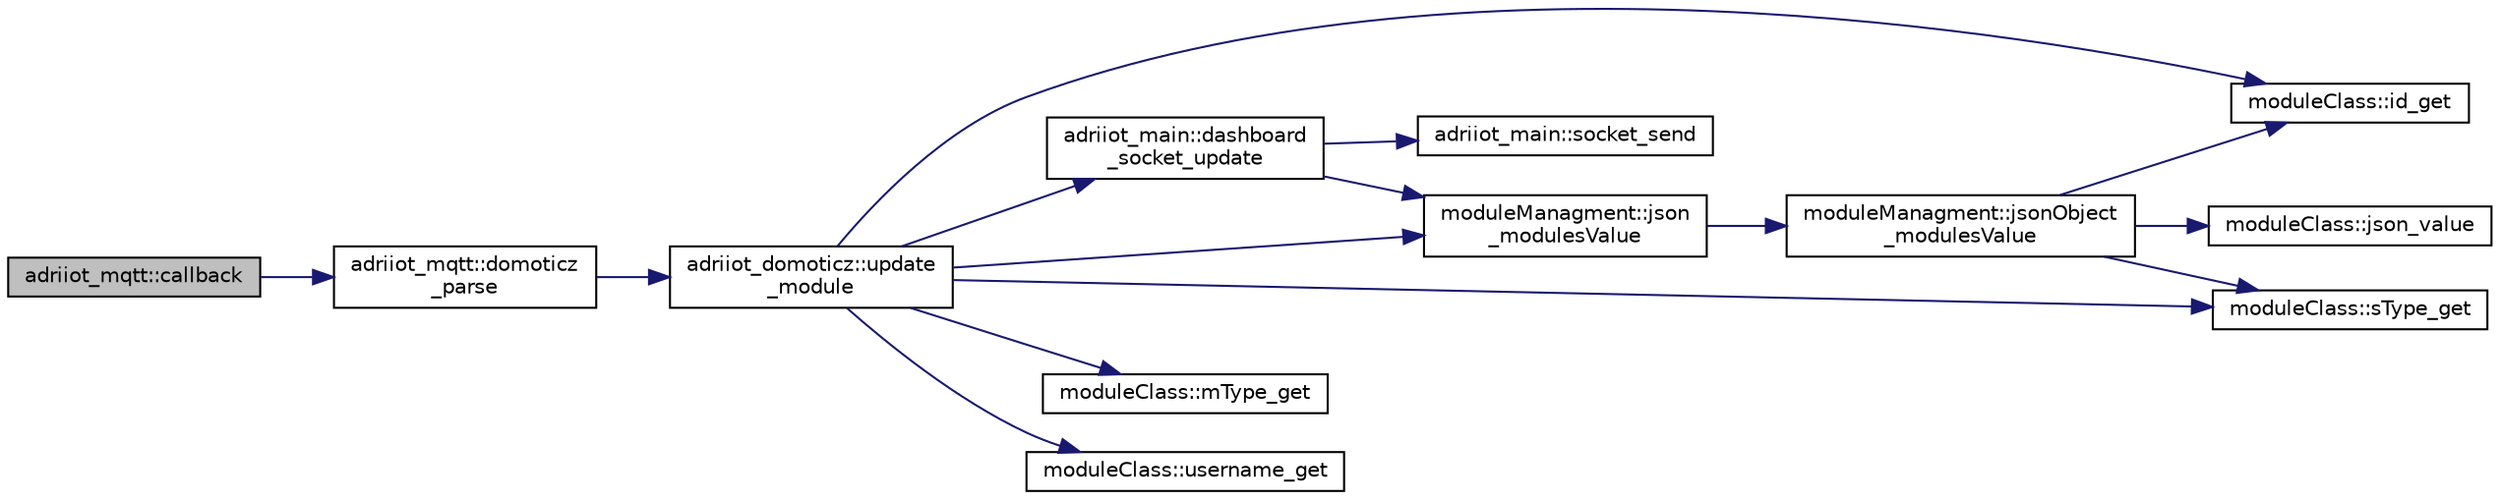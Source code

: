 digraph "adriiot_mqtt::callback"
{
 // LATEX_PDF_SIZE
  edge [fontname="Helvetica",fontsize="10",labelfontname="Helvetica",labelfontsize="10"];
  node [fontname="Helvetica",fontsize="10",shape=record];
  rankdir="LR";
  Node1 [label="adriiot_mqtt::callback",height=0.2,width=0.4,color="black", fillcolor="grey75", style="filled", fontcolor="black",tooltip=" "];
  Node1 -> Node2 [color="midnightblue",fontsize="10",style="solid",fontname="Helvetica"];
  Node2 [label="adriiot_mqtt::domoticz\l_parse",height=0.2,width=0.4,color="black", fillcolor="white", style="filled",URL="$classadriiot__mqtt.html#a55072a8ec5b2ee27ec1247c6fc88cfc1",tooltip=" "];
  Node2 -> Node3 [color="midnightblue",fontsize="10",style="solid",fontname="Helvetica"];
  Node3 [label="adriiot_domoticz::update\l_module",height=0.2,width=0.4,color="black", fillcolor="white", style="filled",URL="$classadriiot__domoticz.html#a0dd7a402acc883d10d81ec75a757824a",tooltip=" "];
  Node3 -> Node4 [color="midnightblue",fontsize="10",style="solid",fontname="Helvetica"];
  Node4 [label="adriiot_main::dashboard\l_socket_update",height=0.2,width=0.4,color="black", fillcolor="white", style="filled",URL="$classadriiot__main.html#aface3a6ed359c75d7a373142aa53bc70",tooltip=" "];
  Node4 -> Node5 [color="midnightblue",fontsize="10",style="solid",fontname="Helvetica"];
  Node5 [label="moduleManagment::json\l_modulesValue",height=0.2,width=0.4,color="black", fillcolor="white", style="filled",URL="$classmodule_managment.html#a915f81c4e0f1add284d3750348b37086",tooltip=" "];
  Node5 -> Node6 [color="midnightblue",fontsize="10",style="solid",fontname="Helvetica"];
  Node6 [label="moduleManagment::jsonObject\l_modulesValue",height=0.2,width=0.4,color="black", fillcolor="white", style="filled",URL="$classmodule_managment.html#a18042246c6c3002046f8a7ffccfa14dc",tooltip=" "];
  Node6 -> Node7 [color="midnightblue",fontsize="10",style="solid",fontname="Helvetica"];
  Node7 [label="moduleClass::id_get",height=0.2,width=0.4,color="black", fillcolor="white", style="filled",URL="$classmodule_class.html#ac2e059dfc9c2770db04edc475163eff5",tooltip=" "];
  Node6 -> Node8 [color="midnightblue",fontsize="10",style="solid",fontname="Helvetica"];
  Node8 [label="moduleClass::json_value",height=0.2,width=0.4,color="black", fillcolor="white", style="filled",URL="$classmodule_class.html#ab38070e15e349d3f01a2e88749ee07c1",tooltip=" "];
  Node6 -> Node9 [color="midnightblue",fontsize="10",style="solid",fontname="Helvetica"];
  Node9 [label="moduleClass::sType_get",height=0.2,width=0.4,color="black", fillcolor="white", style="filled",URL="$classmodule_class.html#afec658fffce74b4ee8391fd268404164",tooltip=" "];
  Node4 -> Node10 [color="midnightblue",fontsize="10",style="solid",fontname="Helvetica"];
  Node10 [label="adriiot_main::socket_send",height=0.2,width=0.4,color="black", fillcolor="white", style="filled",URL="$classadriiot__main.html#a9327776226fbd2eec6a8fe6cfcc3b97e",tooltip=" "];
  Node3 -> Node7 [color="midnightblue",fontsize="10",style="solid",fontname="Helvetica"];
  Node3 -> Node5 [color="midnightblue",fontsize="10",style="solid",fontname="Helvetica"];
  Node3 -> Node11 [color="midnightblue",fontsize="10",style="solid",fontname="Helvetica"];
  Node11 [label="moduleClass::mType_get",height=0.2,width=0.4,color="black", fillcolor="white", style="filled",URL="$classmodule_class.html#af34e1aeeb921114d5308069a672e8bca",tooltip=" "];
  Node3 -> Node9 [color="midnightblue",fontsize="10",style="solid",fontname="Helvetica"];
  Node3 -> Node12 [color="midnightblue",fontsize="10",style="solid",fontname="Helvetica"];
  Node12 [label="moduleClass::username_get",height=0.2,width=0.4,color="black", fillcolor="white", style="filled",URL="$classmodule_class.html#a3da842727f726e02ffc0e1da5f018762",tooltip=" "];
}
